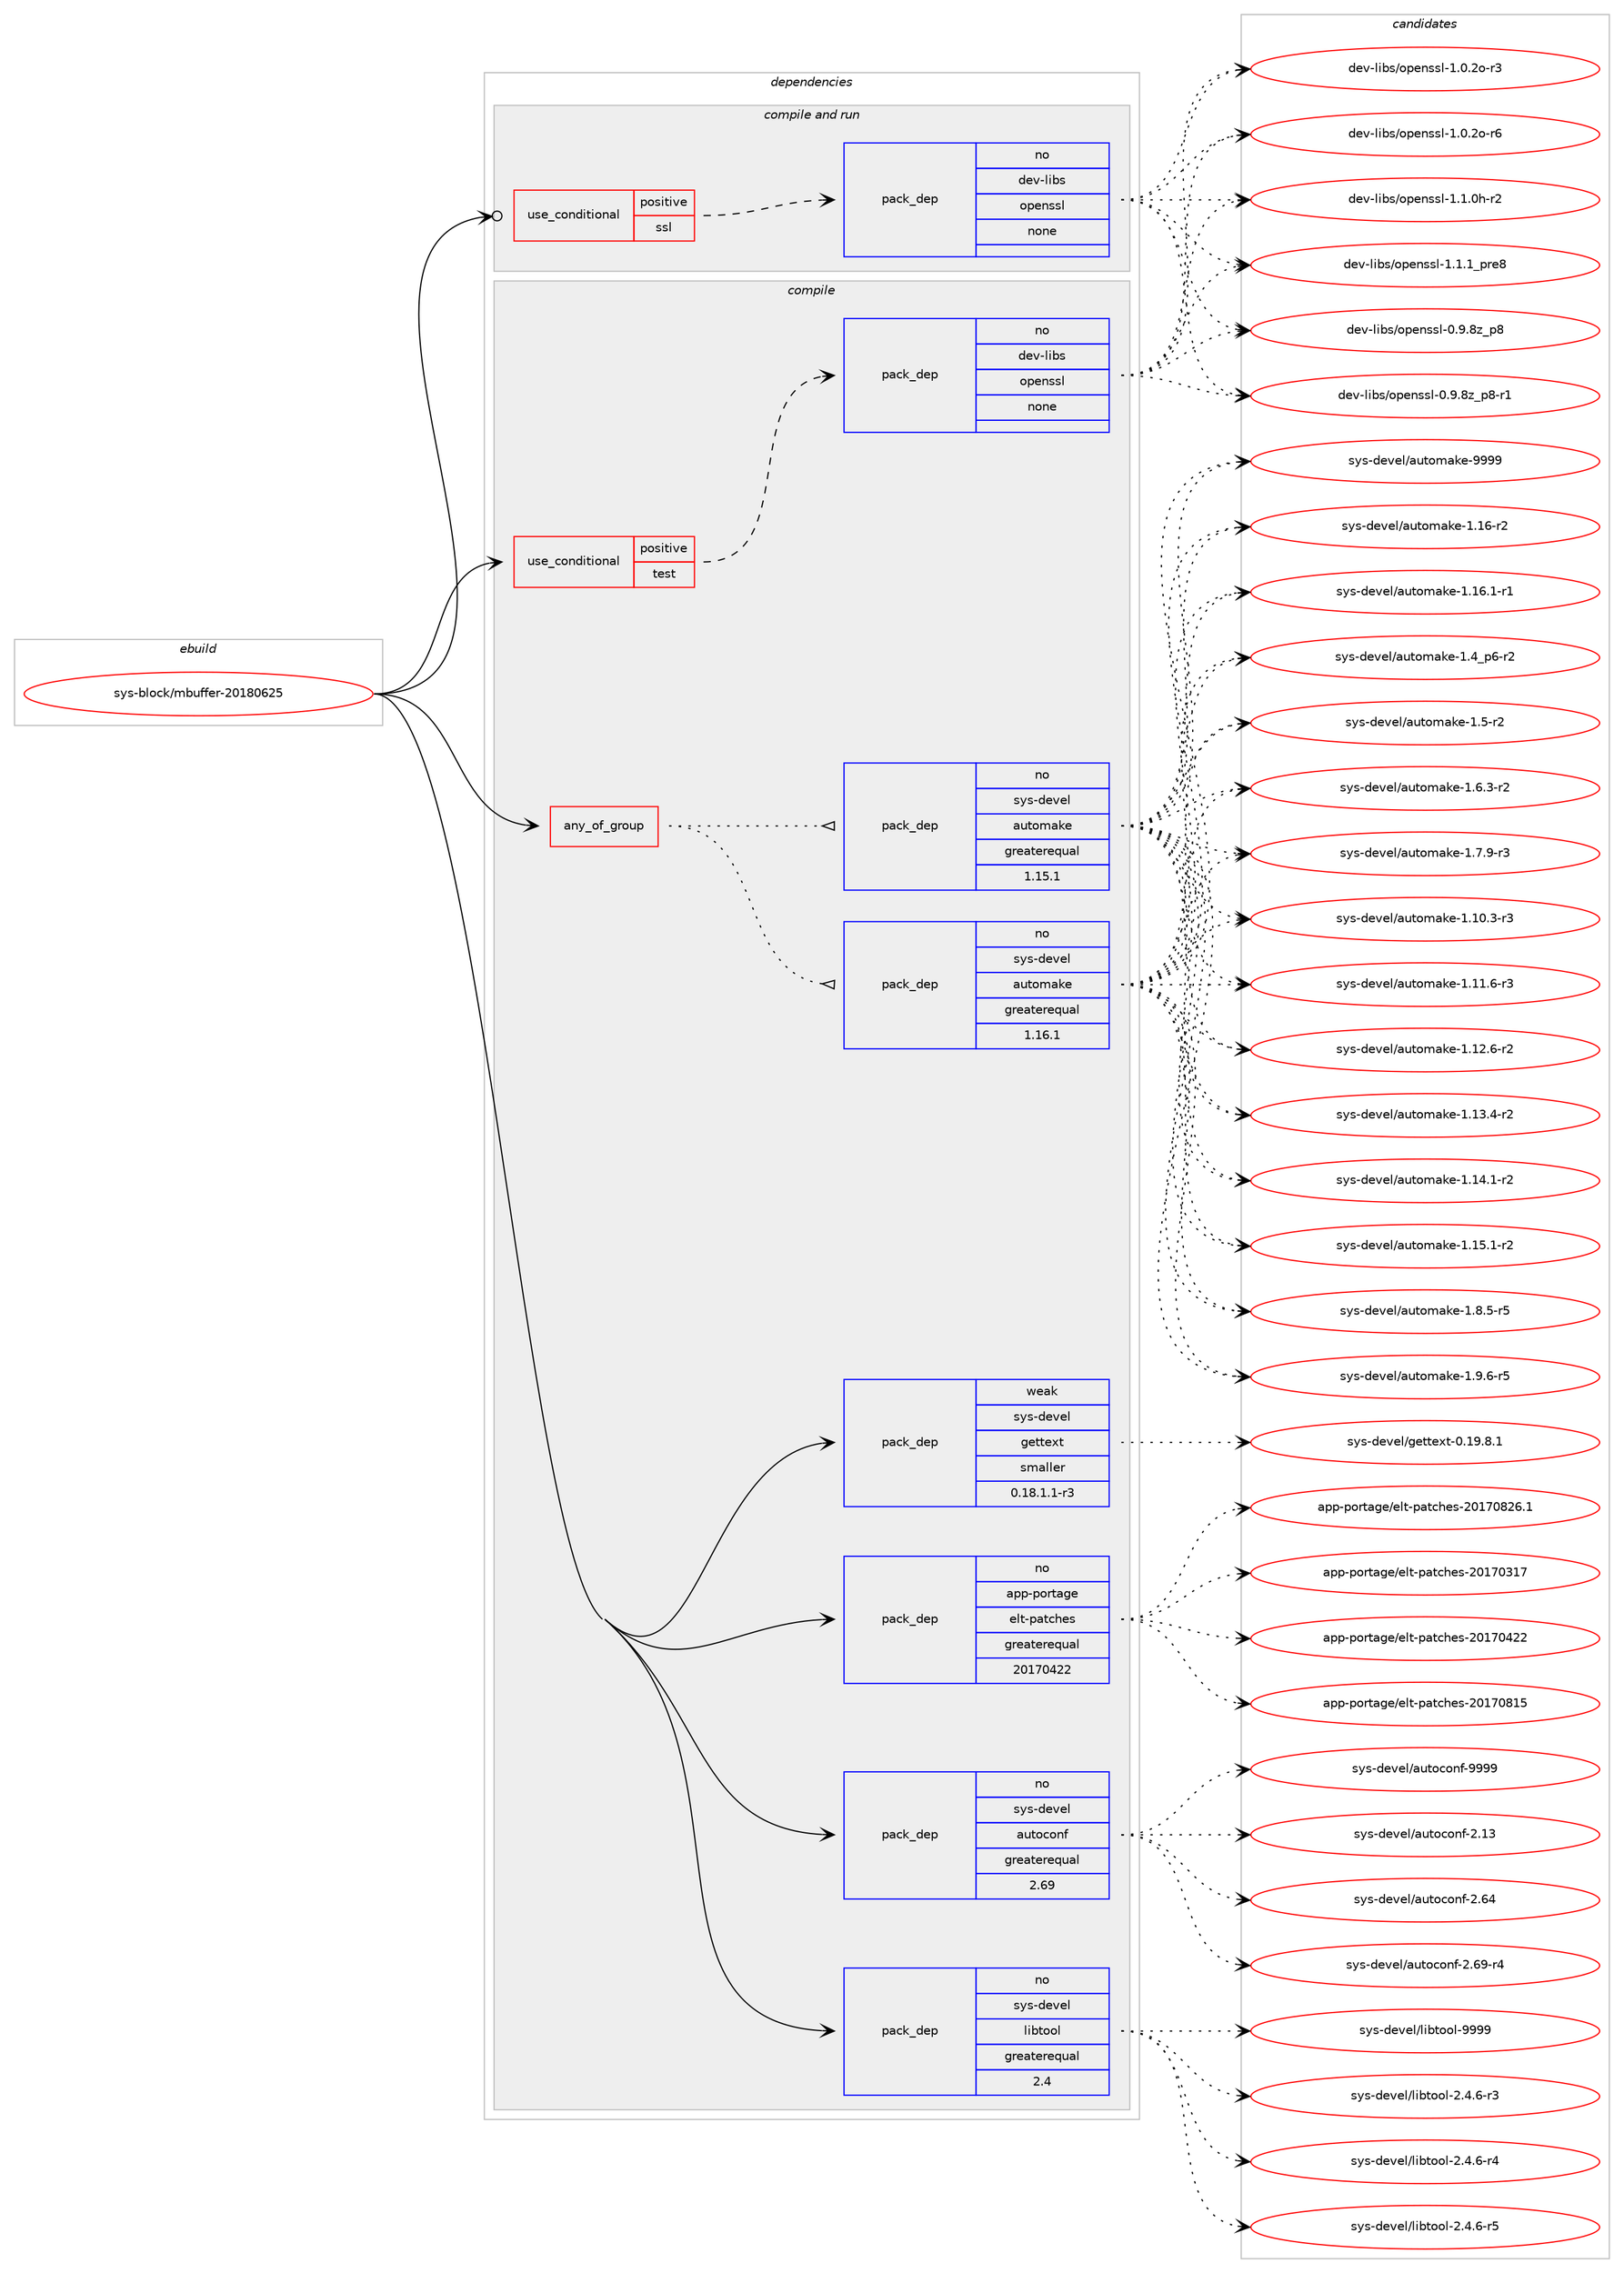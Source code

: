 digraph prolog {

# *************
# Graph options
# *************

newrank=true;
concentrate=true;
compound=true;
graph [rankdir=LR,fontname=Helvetica,fontsize=10,ranksep=1.5];#, ranksep=2.5, nodesep=0.2];
edge  [arrowhead=vee];
node  [fontname=Helvetica,fontsize=10];

# **********
# The ebuild
# **********

subgraph cluster_leftcol {
color=gray;
rank=same;
label=<<i>ebuild</i>>;
id [label="sys-block/mbuffer-20180625", color=red, width=4, href="../sys-block/mbuffer-20180625.svg"];
}

# ****************
# The dependencies
# ****************

subgraph cluster_midcol {
color=gray;
label=<<i>dependencies</i>>;
subgraph cluster_compile {
fillcolor="#eeeeee";
style=filled;
label=<<i>compile</i>>;
subgraph any42 {
dependency2925 [label=<<TABLE BORDER="0" CELLBORDER="1" CELLSPACING="0" CELLPADDING="4"><TR><TD CELLPADDING="10">any_of_group</TD></TR></TABLE>>, shape=none, color=red];subgraph pack2400 {
dependency2926 [label=<<TABLE BORDER="0" CELLBORDER="1" CELLSPACING="0" CELLPADDING="4" WIDTH="220"><TR><TD ROWSPAN="6" CELLPADDING="30">pack_dep</TD></TR><TR><TD WIDTH="110">no</TD></TR><TR><TD>sys-devel</TD></TR><TR><TD>automake</TD></TR><TR><TD>greaterequal</TD></TR><TR><TD>1.16.1</TD></TR></TABLE>>, shape=none, color=blue];
}
dependency2925:e -> dependency2926:w [weight=20,style="dotted",arrowhead="oinv"];
subgraph pack2401 {
dependency2927 [label=<<TABLE BORDER="0" CELLBORDER="1" CELLSPACING="0" CELLPADDING="4" WIDTH="220"><TR><TD ROWSPAN="6" CELLPADDING="30">pack_dep</TD></TR><TR><TD WIDTH="110">no</TD></TR><TR><TD>sys-devel</TD></TR><TR><TD>automake</TD></TR><TR><TD>greaterequal</TD></TR><TR><TD>1.15.1</TD></TR></TABLE>>, shape=none, color=blue];
}
dependency2925:e -> dependency2927:w [weight=20,style="dotted",arrowhead="oinv"];
}
id:e -> dependency2925:w [weight=20,style="solid",arrowhead="vee"];
subgraph cond485 {
dependency2928 [label=<<TABLE BORDER="0" CELLBORDER="1" CELLSPACING="0" CELLPADDING="4"><TR><TD ROWSPAN="3" CELLPADDING="10">use_conditional</TD></TR><TR><TD>positive</TD></TR><TR><TD>test</TD></TR></TABLE>>, shape=none, color=red];
subgraph pack2402 {
dependency2929 [label=<<TABLE BORDER="0" CELLBORDER="1" CELLSPACING="0" CELLPADDING="4" WIDTH="220"><TR><TD ROWSPAN="6" CELLPADDING="30">pack_dep</TD></TR><TR><TD WIDTH="110">no</TD></TR><TR><TD>dev-libs</TD></TR><TR><TD>openssl</TD></TR><TR><TD>none</TD></TR><TR><TD></TD></TR></TABLE>>, shape=none, color=blue];
}
dependency2928:e -> dependency2929:w [weight=20,style="dashed",arrowhead="vee"];
}
id:e -> dependency2928:w [weight=20,style="solid",arrowhead="vee"];
subgraph pack2403 {
dependency2930 [label=<<TABLE BORDER="0" CELLBORDER="1" CELLSPACING="0" CELLPADDING="4" WIDTH="220"><TR><TD ROWSPAN="6" CELLPADDING="30">pack_dep</TD></TR><TR><TD WIDTH="110">no</TD></TR><TR><TD>app-portage</TD></TR><TR><TD>elt-patches</TD></TR><TR><TD>greaterequal</TD></TR><TR><TD>20170422</TD></TR></TABLE>>, shape=none, color=blue];
}
id:e -> dependency2930:w [weight=20,style="solid",arrowhead="vee"];
subgraph pack2404 {
dependency2931 [label=<<TABLE BORDER="0" CELLBORDER="1" CELLSPACING="0" CELLPADDING="4" WIDTH="220"><TR><TD ROWSPAN="6" CELLPADDING="30">pack_dep</TD></TR><TR><TD WIDTH="110">no</TD></TR><TR><TD>sys-devel</TD></TR><TR><TD>autoconf</TD></TR><TR><TD>greaterequal</TD></TR><TR><TD>2.69</TD></TR></TABLE>>, shape=none, color=blue];
}
id:e -> dependency2931:w [weight=20,style="solid",arrowhead="vee"];
subgraph pack2405 {
dependency2932 [label=<<TABLE BORDER="0" CELLBORDER="1" CELLSPACING="0" CELLPADDING="4" WIDTH="220"><TR><TD ROWSPAN="6" CELLPADDING="30">pack_dep</TD></TR><TR><TD WIDTH="110">no</TD></TR><TR><TD>sys-devel</TD></TR><TR><TD>libtool</TD></TR><TR><TD>greaterequal</TD></TR><TR><TD>2.4</TD></TR></TABLE>>, shape=none, color=blue];
}
id:e -> dependency2932:w [weight=20,style="solid",arrowhead="vee"];
subgraph pack2406 {
dependency2933 [label=<<TABLE BORDER="0" CELLBORDER="1" CELLSPACING="0" CELLPADDING="4" WIDTH="220"><TR><TD ROWSPAN="6" CELLPADDING="30">pack_dep</TD></TR><TR><TD WIDTH="110">weak</TD></TR><TR><TD>sys-devel</TD></TR><TR><TD>gettext</TD></TR><TR><TD>smaller</TD></TR><TR><TD>0.18.1.1-r3</TD></TR></TABLE>>, shape=none, color=blue];
}
id:e -> dependency2933:w [weight=20,style="solid",arrowhead="vee"];
}
subgraph cluster_compileandrun {
fillcolor="#eeeeee";
style=filled;
label=<<i>compile and run</i>>;
subgraph cond486 {
dependency2934 [label=<<TABLE BORDER="0" CELLBORDER="1" CELLSPACING="0" CELLPADDING="4"><TR><TD ROWSPAN="3" CELLPADDING="10">use_conditional</TD></TR><TR><TD>positive</TD></TR><TR><TD>ssl</TD></TR></TABLE>>, shape=none, color=red];
subgraph pack2407 {
dependency2935 [label=<<TABLE BORDER="0" CELLBORDER="1" CELLSPACING="0" CELLPADDING="4" WIDTH="220"><TR><TD ROWSPAN="6" CELLPADDING="30">pack_dep</TD></TR><TR><TD WIDTH="110">no</TD></TR><TR><TD>dev-libs</TD></TR><TR><TD>openssl</TD></TR><TR><TD>none</TD></TR><TR><TD></TD></TR></TABLE>>, shape=none, color=blue];
}
dependency2934:e -> dependency2935:w [weight=20,style="dashed",arrowhead="vee"];
}
id:e -> dependency2934:w [weight=20,style="solid",arrowhead="odotvee"];
}
subgraph cluster_run {
fillcolor="#eeeeee";
style=filled;
label=<<i>run</i>>;
}
}

# **************
# The candidates
# **************

subgraph cluster_choices {
rank=same;
color=gray;
label=<<i>candidates</i>>;

subgraph choice2400 {
color=black;
nodesep=1;
choice11512111545100101118101108479711711611110997107101454946494846514511451 [label="sys-devel/automake-1.10.3-r3", color=red, width=4,href="../sys-devel/automake-1.10.3-r3.svg"];
choice11512111545100101118101108479711711611110997107101454946494946544511451 [label="sys-devel/automake-1.11.6-r3", color=red, width=4,href="../sys-devel/automake-1.11.6-r3.svg"];
choice11512111545100101118101108479711711611110997107101454946495046544511450 [label="sys-devel/automake-1.12.6-r2", color=red, width=4,href="../sys-devel/automake-1.12.6-r2.svg"];
choice11512111545100101118101108479711711611110997107101454946495146524511450 [label="sys-devel/automake-1.13.4-r2", color=red, width=4,href="../sys-devel/automake-1.13.4-r2.svg"];
choice11512111545100101118101108479711711611110997107101454946495246494511450 [label="sys-devel/automake-1.14.1-r2", color=red, width=4,href="../sys-devel/automake-1.14.1-r2.svg"];
choice11512111545100101118101108479711711611110997107101454946495346494511450 [label="sys-devel/automake-1.15.1-r2", color=red, width=4,href="../sys-devel/automake-1.15.1-r2.svg"];
choice1151211154510010111810110847971171161111099710710145494649544511450 [label="sys-devel/automake-1.16-r2", color=red, width=4,href="../sys-devel/automake-1.16-r2.svg"];
choice11512111545100101118101108479711711611110997107101454946495446494511449 [label="sys-devel/automake-1.16.1-r1", color=red, width=4,href="../sys-devel/automake-1.16.1-r1.svg"];
choice115121115451001011181011084797117116111109971071014549465295112544511450 [label="sys-devel/automake-1.4_p6-r2", color=red, width=4,href="../sys-devel/automake-1.4_p6-r2.svg"];
choice11512111545100101118101108479711711611110997107101454946534511450 [label="sys-devel/automake-1.5-r2", color=red, width=4,href="../sys-devel/automake-1.5-r2.svg"];
choice115121115451001011181011084797117116111109971071014549465446514511450 [label="sys-devel/automake-1.6.3-r2", color=red, width=4,href="../sys-devel/automake-1.6.3-r2.svg"];
choice115121115451001011181011084797117116111109971071014549465546574511451 [label="sys-devel/automake-1.7.9-r3", color=red, width=4,href="../sys-devel/automake-1.7.9-r3.svg"];
choice115121115451001011181011084797117116111109971071014549465646534511453 [label="sys-devel/automake-1.8.5-r5", color=red, width=4,href="../sys-devel/automake-1.8.5-r5.svg"];
choice115121115451001011181011084797117116111109971071014549465746544511453 [label="sys-devel/automake-1.9.6-r5", color=red, width=4,href="../sys-devel/automake-1.9.6-r5.svg"];
choice115121115451001011181011084797117116111109971071014557575757 [label="sys-devel/automake-9999", color=red, width=4,href="../sys-devel/automake-9999.svg"];
dependency2926:e -> choice11512111545100101118101108479711711611110997107101454946494846514511451:w [style=dotted,weight="100"];
dependency2926:e -> choice11512111545100101118101108479711711611110997107101454946494946544511451:w [style=dotted,weight="100"];
dependency2926:e -> choice11512111545100101118101108479711711611110997107101454946495046544511450:w [style=dotted,weight="100"];
dependency2926:e -> choice11512111545100101118101108479711711611110997107101454946495146524511450:w [style=dotted,weight="100"];
dependency2926:e -> choice11512111545100101118101108479711711611110997107101454946495246494511450:w [style=dotted,weight="100"];
dependency2926:e -> choice11512111545100101118101108479711711611110997107101454946495346494511450:w [style=dotted,weight="100"];
dependency2926:e -> choice1151211154510010111810110847971171161111099710710145494649544511450:w [style=dotted,weight="100"];
dependency2926:e -> choice11512111545100101118101108479711711611110997107101454946495446494511449:w [style=dotted,weight="100"];
dependency2926:e -> choice115121115451001011181011084797117116111109971071014549465295112544511450:w [style=dotted,weight="100"];
dependency2926:e -> choice11512111545100101118101108479711711611110997107101454946534511450:w [style=dotted,weight="100"];
dependency2926:e -> choice115121115451001011181011084797117116111109971071014549465446514511450:w [style=dotted,weight="100"];
dependency2926:e -> choice115121115451001011181011084797117116111109971071014549465546574511451:w [style=dotted,weight="100"];
dependency2926:e -> choice115121115451001011181011084797117116111109971071014549465646534511453:w [style=dotted,weight="100"];
dependency2926:e -> choice115121115451001011181011084797117116111109971071014549465746544511453:w [style=dotted,weight="100"];
dependency2926:e -> choice115121115451001011181011084797117116111109971071014557575757:w [style=dotted,weight="100"];
}
subgraph choice2401 {
color=black;
nodesep=1;
choice11512111545100101118101108479711711611110997107101454946494846514511451 [label="sys-devel/automake-1.10.3-r3", color=red, width=4,href="../sys-devel/automake-1.10.3-r3.svg"];
choice11512111545100101118101108479711711611110997107101454946494946544511451 [label="sys-devel/automake-1.11.6-r3", color=red, width=4,href="../sys-devel/automake-1.11.6-r3.svg"];
choice11512111545100101118101108479711711611110997107101454946495046544511450 [label="sys-devel/automake-1.12.6-r2", color=red, width=4,href="../sys-devel/automake-1.12.6-r2.svg"];
choice11512111545100101118101108479711711611110997107101454946495146524511450 [label="sys-devel/automake-1.13.4-r2", color=red, width=4,href="../sys-devel/automake-1.13.4-r2.svg"];
choice11512111545100101118101108479711711611110997107101454946495246494511450 [label="sys-devel/automake-1.14.1-r2", color=red, width=4,href="../sys-devel/automake-1.14.1-r2.svg"];
choice11512111545100101118101108479711711611110997107101454946495346494511450 [label="sys-devel/automake-1.15.1-r2", color=red, width=4,href="../sys-devel/automake-1.15.1-r2.svg"];
choice1151211154510010111810110847971171161111099710710145494649544511450 [label="sys-devel/automake-1.16-r2", color=red, width=4,href="../sys-devel/automake-1.16-r2.svg"];
choice11512111545100101118101108479711711611110997107101454946495446494511449 [label="sys-devel/automake-1.16.1-r1", color=red, width=4,href="../sys-devel/automake-1.16.1-r1.svg"];
choice115121115451001011181011084797117116111109971071014549465295112544511450 [label="sys-devel/automake-1.4_p6-r2", color=red, width=4,href="../sys-devel/automake-1.4_p6-r2.svg"];
choice11512111545100101118101108479711711611110997107101454946534511450 [label="sys-devel/automake-1.5-r2", color=red, width=4,href="../sys-devel/automake-1.5-r2.svg"];
choice115121115451001011181011084797117116111109971071014549465446514511450 [label="sys-devel/automake-1.6.3-r2", color=red, width=4,href="../sys-devel/automake-1.6.3-r2.svg"];
choice115121115451001011181011084797117116111109971071014549465546574511451 [label="sys-devel/automake-1.7.9-r3", color=red, width=4,href="../sys-devel/automake-1.7.9-r3.svg"];
choice115121115451001011181011084797117116111109971071014549465646534511453 [label="sys-devel/automake-1.8.5-r5", color=red, width=4,href="../sys-devel/automake-1.8.5-r5.svg"];
choice115121115451001011181011084797117116111109971071014549465746544511453 [label="sys-devel/automake-1.9.6-r5", color=red, width=4,href="../sys-devel/automake-1.9.6-r5.svg"];
choice115121115451001011181011084797117116111109971071014557575757 [label="sys-devel/automake-9999", color=red, width=4,href="../sys-devel/automake-9999.svg"];
dependency2927:e -> choice11512111545100101118101108479711711611110997107101454946494846514511451:w [style=dotted,weight="100"];
dependency2927:e -> choice11512111545100101118101108479711711611110997107101454946494946544511451:w [style=dotted,weight="100"];
dependency2927:e -> choice11512111545100101118101108479711711611110997107101454946495046544511450:w [style=dotted,weight="100"];
dependency2927:e -> choice11512111545100101118101108479711711611110997107101454946495146524511450:w [style=dotted,weight="100"];
dependency2927:e -> choice11512111545100101118101108479711711611110997107101454946495246494511450:w [style=dotted,weight="100"];
dependency2927:e -> choice11512111545100101118101108479711711611110997107101454946495346494511450:w [style=dotted,weight="100"];
dependency2927:e -> choice1151211154510010111810110847971171161111099710710145494649544511450:w [style=dotted,weight="100"];
dependency2927:e -> choice11512111545100101118101108479711711611110997107101454946495446494511449:w [style=dotted,weight="100"];
dependency2927:e -> choice115121115451001011181011084797117116111109971071014549465295112544511450:w [style=dotted,weight="100"];
dependency2927:e -> choice11512111545100101118101108479711711611110997107101454946534511450:w [style=dotted,weight="100"];
dependency2927:e -> choice115121115451001011181011084797117116111109971071014549465446514511450:w [style=dotted,weight="100"];
dependency2927:e -> choice115121115451001011181011084797117116111109971071014549465546574511451:w [style=dotted,weight="100"];
dependency2927:e -> choice115121115451001011181011084797117116111109971071014549465646534511453:w [style=dotted,weight="100"];
dependency2927:e -> choice115121115451001011181011084797117116111109971071014549465746544511453:w [style=dotted,weight="100"];
dependency2927:e -> choice115121115451001011181011084797117116111109971071014557575757:w [style=dotted,weight="100"];
}
subgraph choice2402 {
color=black;
nodesep=1;
choice1001011184510810598115471111121011101151151084548465746561229511256 [label="dev-libs/openssl-0.9.8z_p8", color=red, width=4,href="../dev-libs/openssl-0.9.8z_p8.svg"];
choice10010111845108105981154711111210111011511510845484657465612295112564511449 [label="dev-libs/openssl-0.9.8z_p8-r1", color=red, width=4,href="../dev-libs/openssl-0.9.8z_p8-r1.svg"];
choice1001011184510810598115471111121011101151151084549464846501114511451 [label="dev-libs/openssl-1.0.2o-r3", color=red, width=4,href="../dev-libs/openssl-1.0.2o-r3.svg"];
choice1001011184510810598115471111121011101151151084549464846501114511454 [label="dev-libs/openssl-1.0.2o-r6", color=red, width=4,href="../dev-libs/openssl-1.0.2o-r6.svg"];
choice1001011184510810598115471111121011101151151084549464946481044511450 [label="dev-libs/openssl-1.1.0h-r2", color=red, width=4,href="../dev-libs/openssl-1.1.0h-r2.svg"];
choice1001011184510810598115471111121011101151151084549464946499511211410156 [label="dev-libs/openssl-1.1.1_pre8", color=red, width=4,href="../dev-libs/openssl-1.1.1_pre8.svg"];
dependency2929:e -> choice1001011184510810598115471111121011101151151084548465746561229511256:w [style=dotted,weight="100"];
dependency2929:e -> choice10010111845108105981154711111210111011511510845484657465612295112564511449:w [style=dotted,weight="100"];
dependency2929:e -> choice1001011184510810598115471111121011101151151084549464846501114511451:w [style=dotted,weight="100"];
dependency2929:e -> choice1001011184510810598115471111121011101151151084549464846501114511454:w [style=dotted,weight="100"];
dependency2929:e -> choice1001011184510810598115471111121011101151151084549464946481044511450:w [style=dotted,weight="100"];
dependency2929:e -> choice1001011184510810598115471111121011101151151084549464946499511211410156:w [style=dotted,weight="100"];
}
subgraph choice2403 {
color=black;
nodesep=1;
choice97112112451121111141169710310147101108116451129711699104101115455048495548514955 [label="app-portage/elt-patches-20170317", color=red, width=4,href="../app-portage/elt-patches-20170317.svg"];
choice97112112451121111141169710310147101108116451129711699104101115455048495548525050 [label="app-portage/elt-patches-20170422", color=red, width=4,href="../app-portage/elt-patches-20170422.svg"];
choice97112112451121111141169710310147101108116451129711699104101115455048495548564953 [label="app-portage/elt-patches-20170815", color=red, width=4,href="../app-portage/elt-patches-20170815.svg"];
choice971121124511211111411697103101471011081164511297116991041011154550484955485650544649 [label="app-portage/elt-patches-20170826.1", color=red, width=4,href="../app-portage/elt-patches-20170826.1.svg"];
dependency2930:e -> choice97112112451121111141169710310147101108116451129711699104101115455048495548514955:w [style=dotted,weight="100"];
dependency2930:e -> choice97112112451121111141169710310147101108116451129711699104101115455048495548525050:w [style=dotted,weight="100"];
dependency2930:e -> choice97112112451121111141169710310147101108116451129711699104101115455048495548564953:w [style=dotted,weight="100"];
dependency2930:e -> choice971121124511211111411697103101471011081164511297116991041011154550484955485650544649:w [style=dotted,weight="100"];
}
subgraph choice2404 {
color=black;
nodesep=1;
choice115121115451001011181011084797117116111991111101024550464951 [label="sys-devel/autoconf-2.13", color=red, width=4,href="../sys-devel/autoconf-2.13.svg"];
choice115121115451001011181011084797117116111991111101024550465452 [label="sys-devel/autoconf-2.64", color=red, width=4,href="../sys-devel/autoconf-2.64.svg"];
choice1151211154510010111810110847971171161119911111010245504654574511452 [label="sys-devel/autoconf-2.69-r4", color=red, width=4,href="../sys-devel/autoconf-2.69-r4.svg"];
choice115121115451001011181011084797117116111991111101024557575757 [label="sys-devel/autoconf-9999", color=red, width=4,href="../sys-devel/autoconf-9999.svg"];
dependency2931:e -> choice115121115451001011181011084797117116111991111101024550464951:w [style=dotted,weight="100"];
dependency2931:e -> choice115121115451001011181011084797117116111991111101024550465452:w [style=dotted,weight="100"];
dependency2931:e -> choice1151211154510010111810110847971171161119911111010245504654574511452:w [style=dotted,weight="100"];
dependency2931:e -> choice115121115451001011181011084797117116111991111101024557575757:w [style=dotted,weight="100"];
}
subgraph choice2405 {
color=black;
nodesep=1;
choice1151211154510010111810110847108105981161111111084550465246544511451 [label="sys-devel/libtool-2.4.6-r3", color=red, width=4,href="../sys-devel/libtool-2.4.6-r3.svg"];
choice1151211154510010111810110847108105981161111111084550465246544511452 [label="sys-devel/libtool-2.4.6-r4", color=red, width=4,href="../sys-devel/libtool-2.4.6-r4.svg"];
choice1151211154510010111810110847108105981161111111084550465246544511453 [label="sys-devel/libtool-2.4.6-r5", color=red, width=4,href="../sys-devel/libtool-2.4.6-r5.svg"];
choice1151211154510010111810110847108105981161111111084557575757 [label="sys-devel/libtool-9999", color=red, width=4,href="../sys-devel/libtool-9999.svg"];
dependency2932:e -> choice1151211154510010111810110847108105981161111111084550465246544511451:w [style=dotted,weight="100"];
dependency2932:e -> choice1151211154510010111810110847108105981161111111084550465246544511452:w [style=dotted,weight="100"];
dependency2932:e -> choice1151211154510010111810110847108105981161111111084550465246544511453:w [style=dotted,weight="100"];
dependency2932:e -> choice1151211154510010111810110847108105981161111111084557575757:w [style=dotted,weight="100"];
}
subgraph choice2406 {
color=black;
nodesep=1;
choice1151211154510010111810110847103101116116101120116454846495746564649 [label="sys-devel/gettext-0.19.8.1", color=red, width=4,href="../sys-devel/gettext-0.19.8.1.svg"];
dependency2933:e -> choice1151211154510010111810110847103101116116101120116454846495746564649:w [style=dotted,weight="100"];
}
subgraph choice2407 {
color=black;
nodesep=1;
choice1001011184510810598115471111121011101151151084548465746561229511256 [label="dev-libs/openssl-0.9.8z_p8", color=red, width=4,href="../dev-libs/openssl-0.9.8z_p8.svg"];
choice10010111845108105981154711111210111011511510845484657465612295112564511449 [label="dev-libs/openssl-0.9.8z_p8-r1", color=red, width=4,href="../dev-libs/openssl-0.9.8z_p8-r1.svg"];
choice1001011184510810598115471111121011101151151084549464846501114511451 [label="dev-libs/openssl-1.0.2o-r3", color=red, width=4,href="../dev-libs/openssl-1.0.2o-r3.svg"];
choice1001011184510810598115471111121011101151151084549464846501114511454 [label="dev-libs/openssl-1.0.2o-r6", color=red, width=4,href="../dev-libs/openssl-1.0.2o-r6.svg"];
choice1001011184510810598115471111121011101151151084549464946481044511450 [label="dev-libs/openssl-1.1.0h-r2", color=red, width=4,href="../dev-libs/openssl-1.1.0h-r2.svg"];
choice1001011184510810598115471111121011101151151084549464946499511211410156 [label="dev-libs/openssl-1.1.1_pre8", color=red, width=4,href="../dev-libs/openssl-1.1.1_pre8.svg"];
dependency2935:e -> choice1001011184510810598115471111121011101151151084548465746561229511256:w [style=dotted,weight="100"];
dependency2935:e -> choice10010111845108105981154711111210111011511510845484657465612295112564511449:w [style=dotted,weight="100"];
dependency2935:e -> choice1001011184510810598115471111121011101151151084549464846501114511451:w [style=dotted,weight="100"];
dependency2935:e -> choice1001011184510810598115471111121011101151151084549464846501114511454:w [style=dotted,weight="100"];
dependency2935:e -> choice1001011184510810598115471111121011101151151084549464946481044511450:w [style=dotted,weight="100"];
dependency2935:e -> choice1001011184510810598115471111121011101151151084549464946499511211410156:w [style=dotted,weight="100"];
}
}

}
